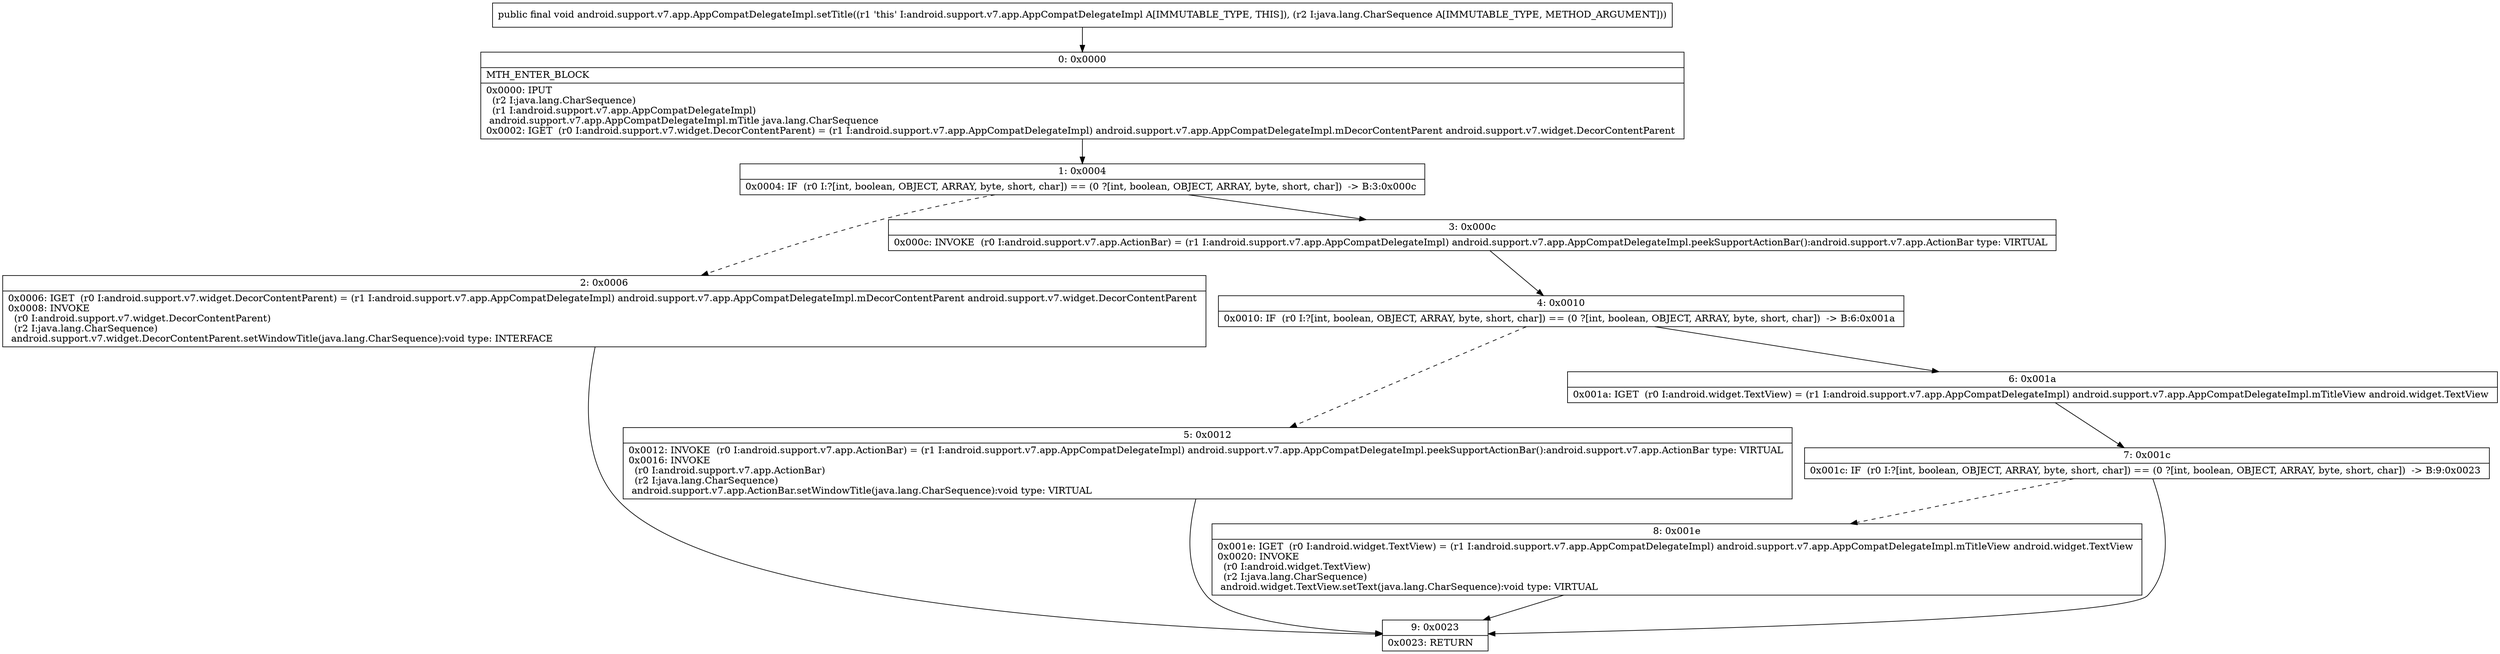 digraph "CFG forandroid.support.v7.app.AppCompatDelegateImpl.setTitle(Ljava\/lang\/CharSequence;)V" {
Node_0 [shape=record,label="{0\:\ 0x0000|MTH_ENTER_BLOCK\l|0x0000: IPUT  \l  (r2 I:java.lang.CharSequence)\l  (r1 I:android.support.v7.app.AppCompatDelegateImpl)\l android.support.v7.app.AppCompatDelegateImpl.mTitle java.lang.CharSequence \l0x0002: IGET  (r0 I:android.support.v7.widget.DecorContentParent) = (r1 I:android.support.v7.app.AppCompatDelegateImpl) android.support.v7.app.AppCompatDelegateImpl.mDecorContentParent android.support.v7.widget.DecorContentParent \l}"];
Node_1 [shape=record,label="{1\:\ 0x0004|0x0004: IF  (r0 I:?[int, boolean, OBJECT, ARRAY, byte, short, char]) == (0 ?[int, boolean, OBJECT, ARRAY, byte, short, char])  \-\> B:3:0x000c \l}"];
Node_2 [shape=record,label="{2\:\ 0x0006|0x0006: IGET  (r0 I:android.support.v7.widget.DecorContentParent) = (r1 I:android.support.v7.app.AppCompatDelegateImpl) android.support.v7.app.AppCompatDelegateImpl.mDecorContentParent android.support.v7.widget.DecorContentParent \l0x0008: INVOKE  \l  (r0 I:android.support.v7.widget.DecorContentParent)\l  (r2 I:java.lang.CharSequence)\l android.support.v7.widget.DecorContentParent.setWindowTitle(java.lang.CharSequence):void type: INTERFACE \l}"];
Node_3 [shape=record,label="{3\:\ 0x000c|0x000c: INVOKE  (r0 I:android.support.v7.app.ActionBar) = (r1 I:android.support.v7.app.AppCompatDelegateImpl) android.support.v7.app.AppCompatDelegateImpl.peekSupportActionBar():android.support.v7.app.ActionBar type: VIRTUAL \l}"];
Node_4 [shape=record,label="{4\:\ 0x0010|0x0010: IF  (r0 I:?[int, boolean, OBJECT, ARRAY, byte, short, char]) == (0 ?[int, boolean, OBJECT, ARRAY, byte, short, char])  \-\> B:6:0x001a \l}"];
Node_5 [shape=record,label="{5\:\ 0x0012|0x0012: INVOKE  (r0 I:android.support.v7.app.ActionBar) = (r1 I:android.support.v7.app.AppCompatDelegateImpl) android.support.v7.app.AppCompatDelegateImpl.peekSupportActionBar():android.support.v7.app.ActionBar type: VIRTUAL \l0x0016: INVOKE  \l  (r0 I:android.support.v7.app.ActionBar)\l  (r2 I:java.lang.CharSequence)\l android.support.v7.app.ActionBar.setWindowTitle(java.lang.CharSequence):void type: VIRTUAL \l}"];
Node_6 [shape=record,label="{6\:\ 0x001a|0x001a: IGET  (r0 I:android.widget.TextView) = (r1 I:android.support.v7.app.AppCompatDelegateImpl) android.support.v7.app.AppCompatDelegateImpl.mTitleView android.widget.TextView \l}"];
Node_7 [shape=record,label="{7\:\ 0x001c|0x001c: IF  (r0 I:?[int, boolean, OBJECT, ARRAY, byte, short, char]) == (0 ?[int, boolean, OBJECT, ARRAY, byte, short, char])  \-\> B:9:0x0023 \l}"];
Node_8 [shape=record,label="{8\:\ 0x001e|0x001e: IGET  (r0 I:android.widget.TextView) = (r1 I:android.support.v7.app.AppCompatDelegateImpl) android.support.v7.app.AppCompatDelegateImpl.mTitleView android.widget.TextView \l0x0020: INVOKE  \l  (r0 I:android.widget.TextView)\l  (r2 I:java.lang.CharSequence)\l android.widget.TextView.setText(java.lang.CharSequence):void type: VIRTUAL \l}"];
Node_9 [shape=record,label="{9\:\ 0x0023|0x0023: RETURN   \l}"];
MethodNode[shape=record,label="{public final void android.support.v7.app.AppCompatDelegateImpl.setTitle((r1 'this' I:android.support.v7.app.AppCompatDelegateImpl A[IMMUTABLE_TYPE, THIS]), (r2 I:java.lang.CharSequence A[IMMUTABLE_TYPE, METHOD_ARGUMENT])) }"];
MethodNode -> Node_0;
Node_0 -> Node_1;
Node_1 -> Node_2[style=dashed];
Node_1 -> Node_3;
Node_2 -> Node_9;
Node_3 -> Node_4;
Node_4 -> Node_5[style=dashed];
Node_4 -> Node_6;
Node_5 -> Node_9;
Node_6 -> Node_7;
Node_7 -> Node_8[style=dashed];
Node_7 -> Node_9;
Node_8 -> Node_9;
}

